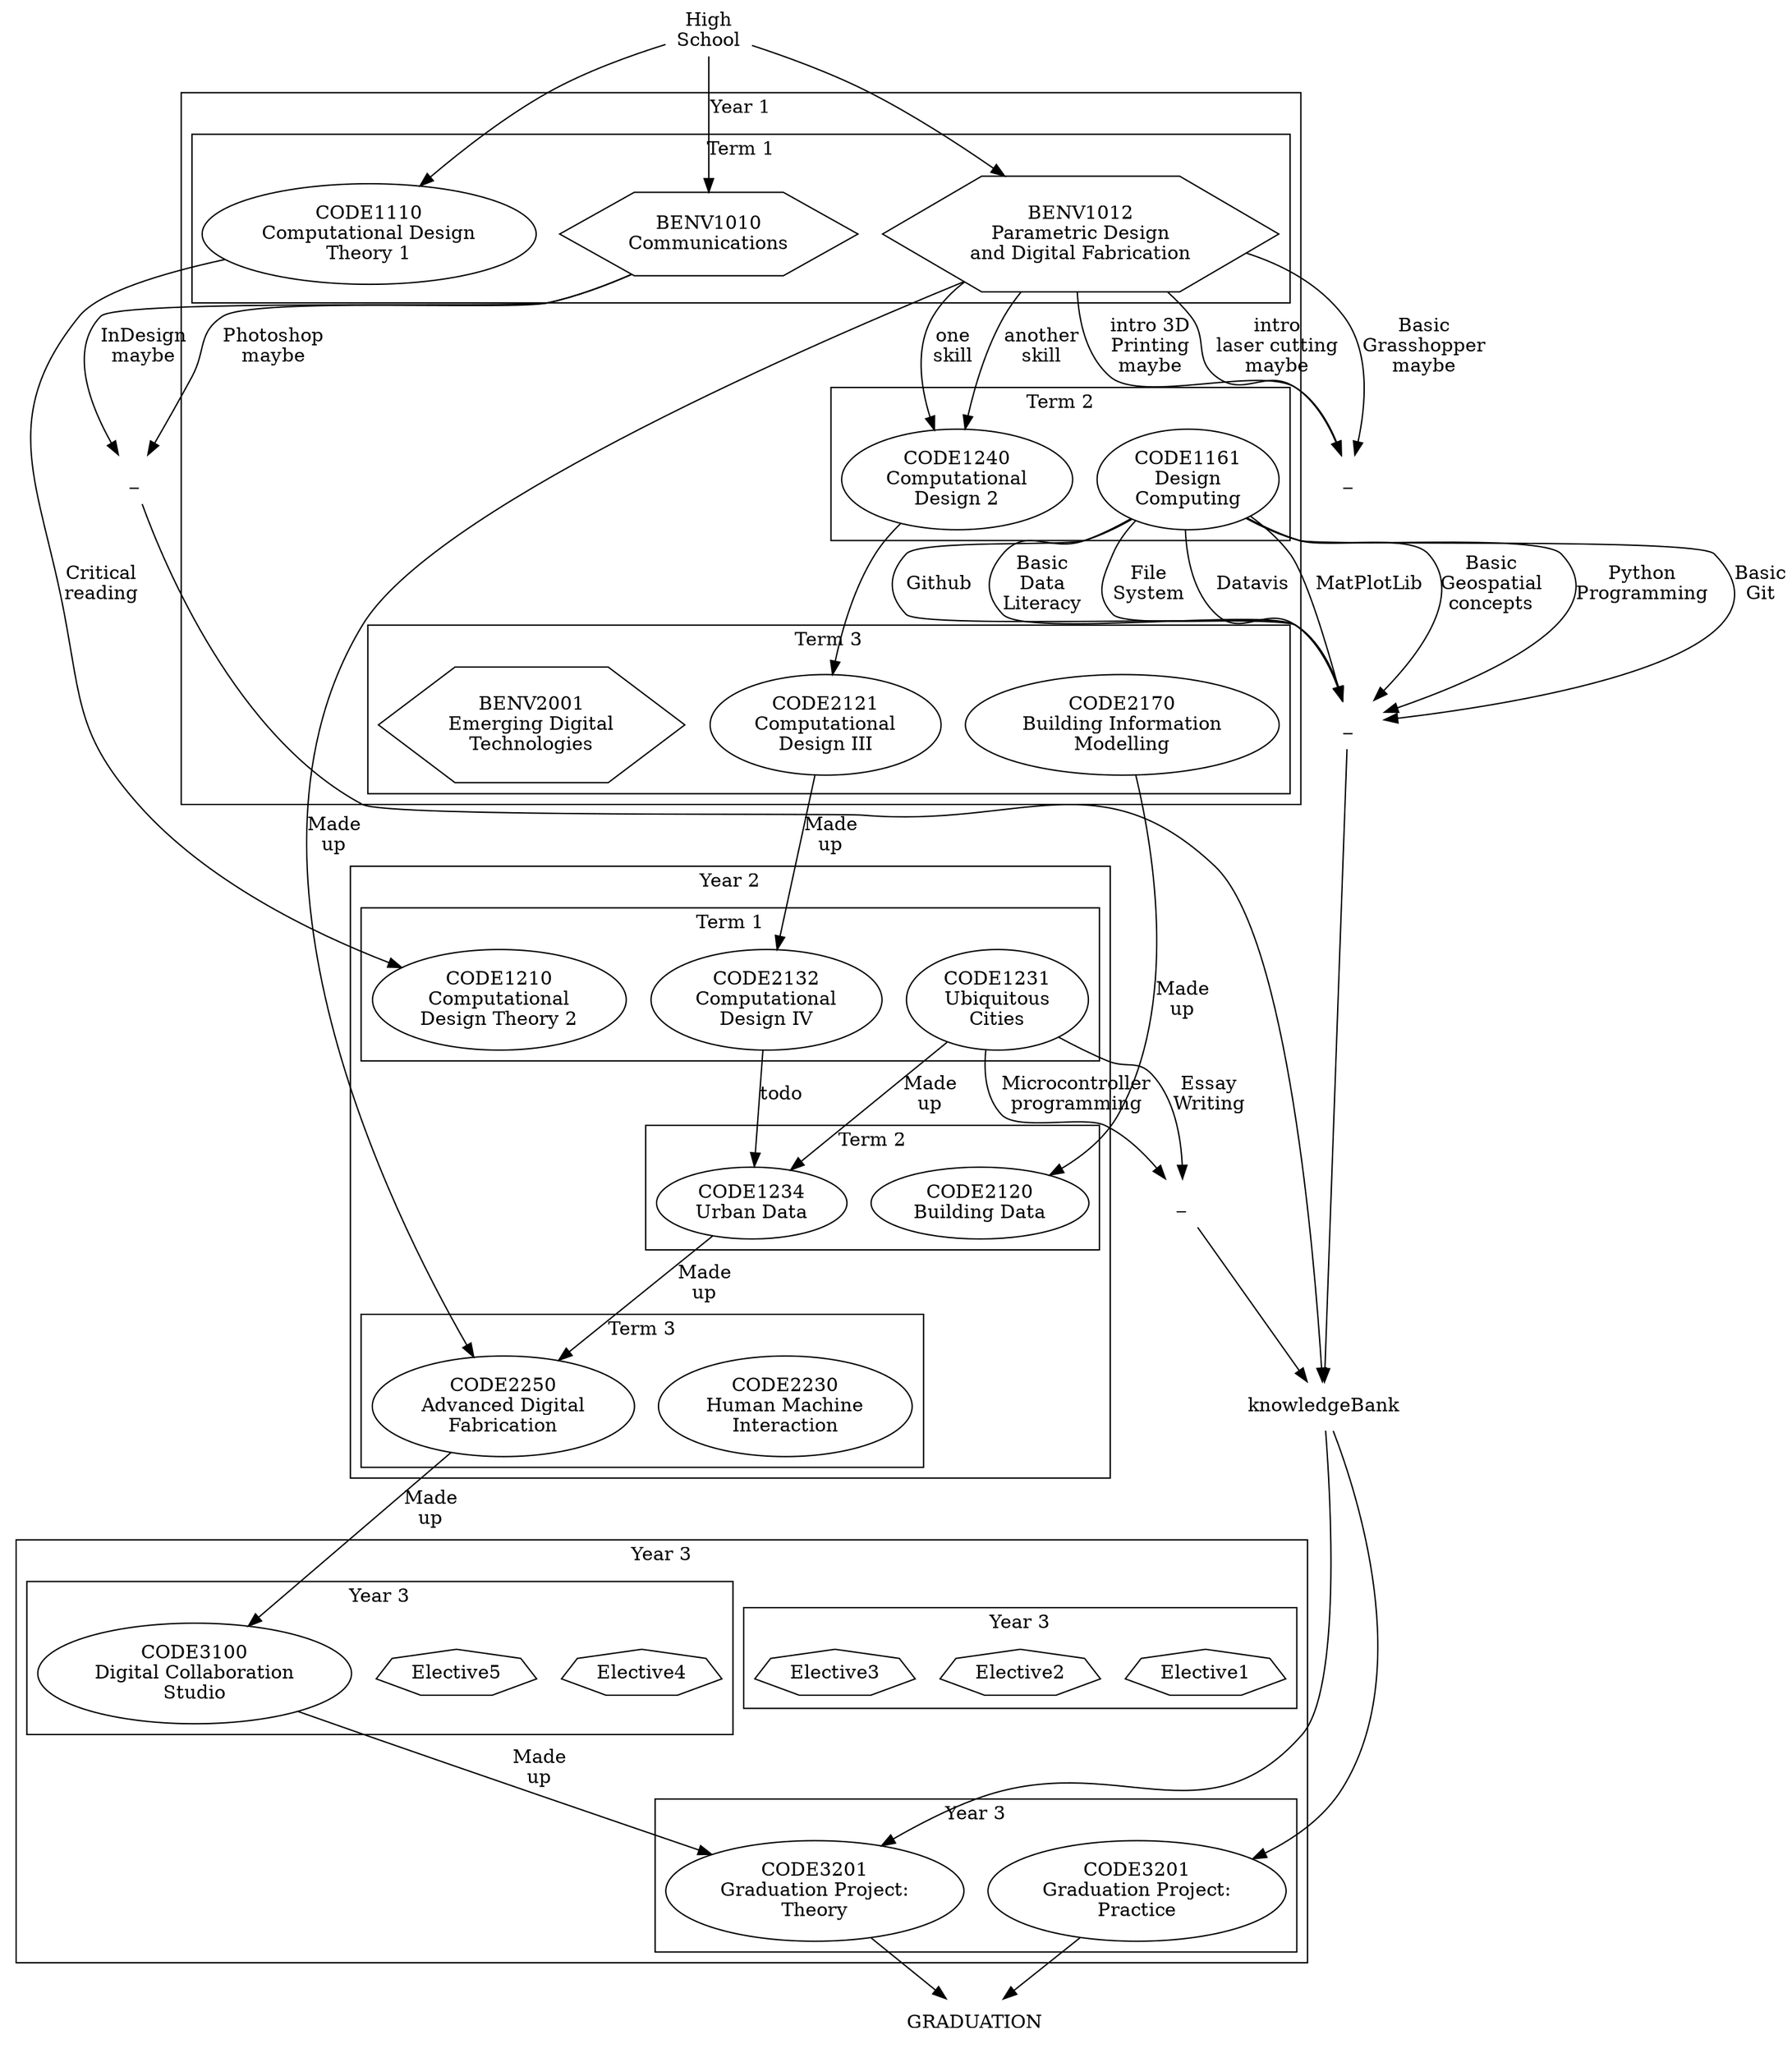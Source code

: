 digraph G {
    // rankdir=LR; // Delete the slashes if you prefer this to run left to right
    HighSchool [label="High\nSchool" shape=plaintext]
    HighSchool -> BENV1012
    HighSchool -> BENV1010
    HighSchool -> CODE1110
    
    subgraph cluster_y1 {
        label = "Year 1";
        subgraph cluster_y1_t1 {
            label = "Term 1";
            BENV1012 [label="BENV1012\nParametric Design\nand Digital Fabrication" shape=hexagon]
            BENV1010 [label="BENV1010\nCommunications" shape=hexagon]
            CODE1110 [label="CODE1110\nComputational Design\nTheory 1"]
            rank = same; BENV1012; BENV1010; CODE1110;
          }
          subgraph cluster_y1_t2 {
            label = "Term 2";
            CODE1240 [label="CODE1240\nComputational\nDesign 2"]
            CODE1161 [label="CODE1161\nDesign\nComputing"]
            rank = same; CODE1240; CODE1161;
          }
          subgraph cluster_y1_t3 {
              label = "Term 3";
              CODE2121 [label="CODE2121\nComputational\nDesign III"]
              CODE2170 [label="CODE2170\nBuilding Information\nModelling"]
              BENV2001 [label="BENV2001\nEmerging Digital\nTechnologies" shape=hexagon]
              rank = same; CODE2170; CODE2121; BENV2001;
          }
    }
    BENV1012 -> CODE1240 [label="one\nskill"]
    BENV1012 -> CODE1240 [label="another\nskill"]
    CODE1240 -> CODE2121
    
    // Design Computing intoduces these skills
    dummy1161 [label="_" shape=plaintext] //Placeholder for skills that don't go anywhere yet
    CODE1161 -> dummy1161 [label="Python\nProgramming"]
    CODE1161 -> dummy1161 [label="Basic\nGit"]
    CODE1161 -> dummy1161 [label="Github"]
    CODE1161 -> dummy1161 [label="Basic\nData\nLiteracy"]
    CODE1161 -> dummy1161 [label="File\nSystem"]
    CODE1161 -> dummy1161 [label="Data\vis"]
    CODE1161 -> dummy1161 [label="MatPlotLib"]
    CODE1161 -> dummy1161 [label="Basic\nGeospatial\nconcepts"]
    
    // Parametric Design and Digital Fabrication intoduces these skills
    dummyBENV1012 [label="_" shape=plaintext] //Placeholder for skills that don't go anywhere yet
    BENV1012 -> dummyBENV1012 [label="Basic\nGrasshopper\nmaybe"]
    BENV1012 -> dummyBENV1012 [label="intro 3D\nPrinting\nmaybe"]
    BENV1012 -> dummyBENV1012 [label="intro\nlaser cutting\nmaybe"]
    
    // Communications intoduces these skills
    dummyBENV1010 [label="_" shape=plaintext] //Placeholder for skills that don't go anywhere yet
    BENV1010 -> dummyBENV1010 [label="Photoshop\nmaybe"]
    BENV1010 -> dummyBENV1010 [label="InDesign\nmaybe"]
    
    
    subgraph cluster_y2 {
        label = "Year 2";
        subgraph cluster_y2_t1 {
            label = "Term 1";
            CODE2132 [label="CODE2132\nComputational\nDesign IV"]
            CODE1210 [label="CODE1210\nComputational\nDesign Theory 2"]
            CODE1231 [label="CODE1231\nUbiquitous\nCities"]
            rank = same; CODE2132; CODE1210; CODE1231;
        }
        subgraph cluster_y2_t2 {
            label = "Term 2";
            CODE2120 [label="CODE2120\nBuilding Data"]
            CODE1234 [label="CODE1234\nUrban Data"]
            rank = same; CODE2120; CODE1234;
        }
        subgraph cluster_y2_t3 {
            label = "Term 3";
            CODE2230 [label="CODE2230\nHuman Machine\nInteraction"]
            CODE2250 [label="CODE2250\nAdvanced Digital\nFabrication"]
            rank = same; CODE2230;
        }
    }
    // Ubiquitous Cities intoduces these skills
    dummy1231 [label="_" shape=plaintext] //Placeholder for skills that don't go anywhere yet
    CODE1231 -> dummy1231 [label="Microcontroller\nprogramming"]
    CODE1231 -> dummy1231 [label="Essay\nWriting"]
    
    CODE2170 -> CODE2120 [label="Made\nup"]
    CODE1110 -> CODE1210 [label="Critical\nreading"]
    CODE2121 -> CODE2132 [label="Made\nup"]
    BENV1012 -> CODE2250 [label="Made\nup"]
    CODE1231 -> CODE1234 [label="Made\nup"]
    CODE1234 -> CODE2250 [label="Made\nup"]

    subgraph cluster_y3 {
        label = "Year 3";
        subgraph cluster_y3_t1 {
            Elective1 [shape=septagon]
            Elective2 [shape=septagon]
            Elective3 [shape=septagon]
        }
        subgraph cluster_y3_t2 {
            Elective4 [shape=septagon]
            Elective5 [shape=septagon]
            CODE3100 [label="CODE3100\nDigital Collaboration\nStudio"]
        }
        subgraph cluster_y3_t3 {
            CODE3201 [label="CODE3201\nGraduation Project:\nTheory"]
            CODE3202 [label="CODE3201\nGraduation Project:\nPractice"]
        }
    }
    CODE2132 -> CODE1234 [label="todo"]
    
    knowledgeBank [shape=plaintext]
    dummy1231 -> knowledgeBank
    dummy1161 -> knowledgeBank
    dummyBENV1010 -> knowledgeBank
    knowledgeBank -> CODE3202
    knowledgeBank -> CODE3201

    GRADUATION [shape=plaintext]
    CODE2250 -> CODE3100 [label="Made\nup"]
    CODE3100 -> CODE3201 [label="Made\nup"]
    CODE3202 -> GRADUATION
    CODE3201 -> GRADUATION
}
